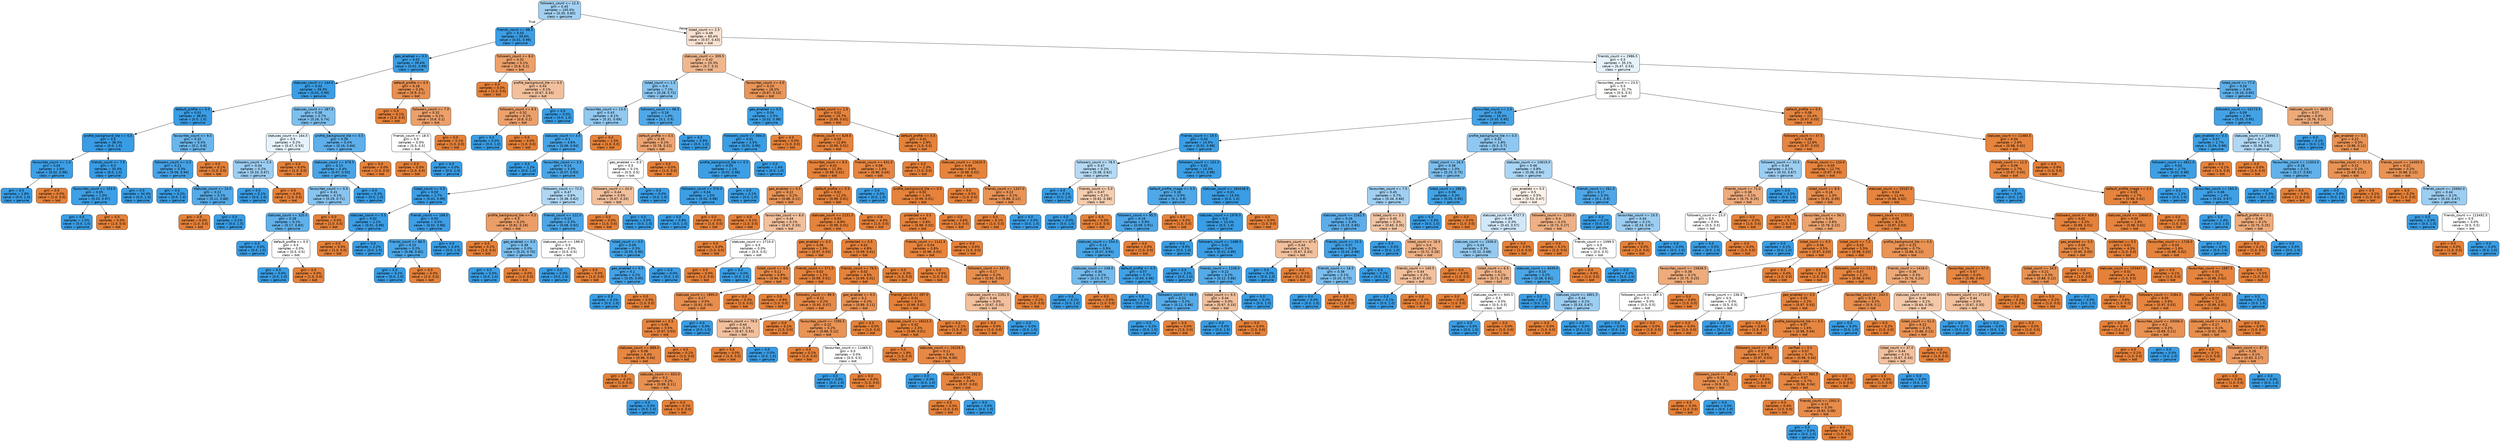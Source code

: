 digraph Tree {
node [shape=box, style="filled, rounded", color="black", fontname=helvetica] ;
edge [fontname=helvetica] ;
0 [label="followers_count <= 12.5\ngini = 0.45\nsamples = 100.0%\nvalue = [0.35, 0.65]\nclass = genuine", fillcolor="#a2d1f3"] ;
1 [label="friends_count <= 88.5\ngini = 0.03\nsamples = 39.6%\nvalue = [0.01, 0.99]\nclass = genuine", fillcolor="#3c9ee5"] ;
0 -> 1 [labeldistance=2.5, labelangle=45, headlabel="True"] ;
2 [label="geo_enabled <= 0.5\ngini = 0.02\nsamples = 39.4%\nvalue = [0.01, 0.99]\nclass = genuine", fillcolor="#3b9ee5"] ;
1 -> 2 ;
3 [label="statuses_count <= 144.0\ngini = 0.02\nsamples = 39.3%\nvalue = [0.01, 0.99]\nclass = genuine", fillcolor="#3b9ee5"] ;
2 -> 3 ;
4 [label="default_profile <= 0.5\ngini = 0.01\nsamples = 38.6%\nvalue = [0.0, 1.0]\nclass = genuine", fillcolor="#3a9de5"] ;
3 -> 4 ;
5 [label="profile_background_tile <= 0.5\ngini = 0.0\nsamples = 38.3%\nvalue = [0.0, 1.0]\nclass = genuine", fillcolor="#399de5"] ;
4 -> 5 ;
6 [label="favourites_count <= 1.0\ngini = 0.04\nsamples = 2.8%\nvalue = [0.02, 0.98]\nclass = genuine", fillcolor="#3d9fe6"] ;
5 -> 6 ;
7 [label="gini = 0.0\nsamples = 2.8%\nvalue = [0.0, 1.0]\nclass = genuine", fillcolor="#399de5"] ;
6 -> 7 ;
8 [label="gini = 0.0\nsamples = 0.0%\nvalue = [1.0, 0.0]\nclass = bot", fillcolor="#e58139"] ;
6 -> 8 ;
9 [label="friends_count <= 7.5\ngini = 0.0\nsamples = 35.4%\nvalue = [0.0, 1.0]\nclass = genuine", fillcolor="#399de5"] ;
5 -> 9 ;
10 [label="favourites_count <= 103.0\ngini = 0.05\nsamples = 1.0%\nvalue = [0.03, 0.97]\nclass = genuine", fillcolor="#3ea0e6"] ;
9 -> 10 ;
11 [label="gini = 0.0\nsamples = 1.0%\nvalue = [0.0, 1.0]\nclass = genuine", fillcolor="#399de5"] ;
10 -> 11 ;
12 [label="gini = 0.0\nsamples = 0.0%\nvalue = [1.0, 0.0]\nclass = bot", fillcolor="#e58139"] ;
10 -> 12 ;
13 [label="gini = 0.0\nsamples = 34.4%\nvalue = [0.0, 1.0]\nclass = genuine", fillcolor="#399de5"] ;
9 -> 13 ;
14 [label="favourites_count <= 9.5\ngini = 0.32\nsamples = 0.4%\nvalue = [0.2, 0.8]\nclass = genuine", fillcolor="#6ab6ec"] ;
4 -> 14 ;
15 [label="followers_count <= 0.5\ngini = 0.11\nsamples = 0.3%\nvalue = [0.06, 0.94]\nclass = genuine", fillcolor="#45a3e7"] ;
14 -> 15 ;
16 [label="gini = 0.0\nsamples = 0.2%\nvalue = [0.0, 1.0]\nclass = genuine", fillcolor="#399de5"] ;
15 -> 16 ;
17 [label="statuses_count <= 24.0\ngini = 0.22\nsamples = 0.1%\nvalue = [0.12, 0.88]\nclass = genuine", fillcolor="#55abe9"] ;
15 -> 17 ;
18 [label="gini = 0.0\nsamples = 0.0%\nvalue = [1.0, 0.0]\nclass = bot", fillcolor="#e58139"] ;
17 -> 18 ;
19 [label="gini = 0.0\nsamples = 0.1%\nvalue = [0.0, 1.0]\nclass = genuine", fillcolor="#399de5"] ;
17 -> 19 ;
20 [label="gini = 0.0\nsamples = 0.1%\nvalue = [1.0, 0.0]\nclass = bot", fillcolor="#e58139"] ;
14 -> 20 ;
21 [label="statuses_count <= 187.5\ngini = 0.38\nsamples = 0.7%\nvalue = [0.26, 0.74]\nclass = genuine", fillcolor="#7dbfee"] ;
3 -> 21 ;
22 [label="statuses_count <= 164.5\ngini = 0.5\nsamples = 0.2%\nvalue = [0.47, 0.53]\nclass = genuine", fillcolor="#e6f3fc"] ;
21 -> 22 ;
23 [label="followers_count <= 2.0\ngini = 0.44\nsamples = 0.2%\nvalue = [0.33, 0.67]\nclass = genuine", fillcolor="#9ccef2"] ;
22 -> 23 ;
24 [label="gini = 0.0\nsamples = 0.1%\nvalue = [0.0, 1.0]\nclass = genuine", fillcolor="#399de5"] ;
23 -> 24 ;
25 [label="gini = 0.0\nsamples = 0.0%\nvalue = [1.0, 0.0]\nclass = bot", fillcolor="#e58139"] ;
23 -> 25 ;
26 [label="gini = 0.0\nsamples = 0.0%\nvalue = [1.0, 0.0]\nclass = bot", fillcolor="#e58139"] ;
22 -> 26 ;
27 [label="profile_background_tile <= 0.5\ngini = 0.26\nsamples = 0.4%\nvalue = [0.16, 0.84]\nclass = genuine", fillcolor="#5eafea"] ;
21 -> 27 ;
28 [label="statuses_count <= 678.5\ngini = 0.13\nsamples = 0.4%\nvalue = [0.07, 0.93]\nclass = genuine", fillcolor="#48a4e7"] ;
27 -> 28 ;
29 [label="favourites_count <= 0.5\ngini = 0.41\nsamples = 0.1%\nvalue = [0.29, 0.71]\nclass = genuine", fillcolor="#88c4ef"] ;
28 -> 29 ;
30 [label="statuses_count <= 320.0\ngini = 0.28\nsamples = 0.1%\nvalue = [0.17, 0.83]\nclass = genuine", fillcolor="#61b1ea"] ;
29 -> 30 ;
31 [label="gini = 0.0\nsamples = 0.0%\nvalue = [0.0, 1.0]\nclass = genuine", fillcolor="#399de5"] ;
30 -> 31 ;
32 [label="default_profile <= 0.5\ngini = 0.5\nsamples = 0.0%\nvalue = [0.5, 0.5]\nclass = bot", fillcolor="#ffffff"] ;
30 -> 32 ;
33 [label="gini = 0.0\nsamples = 0.0%\nvalue = [0.0, 1.0]\nclass = genuine", fillcolor="#399de5"] ;
32 -> 33 ;
34 [label="gini = 0.0\nsamples = 0.0%\nvalue = [1.0, 0.0]\nclass = bot", fillcolor="#e58139"] ;
32 -> 34 ;
35 [label="gini = 0.0\nsamples = 0.0%\nvalue = [1.0, 0.0]\nclass = bot", fillcolor="#e58139"] ;
29 -> 35 ;
36 [label="gini = 0.0\nsamples = 0.3%\nvalue = [0.0, 1.0]\nclass = genuine", fillcolor="#399de5"] ;
28 -> 36 ;
37 [label="gini = 0.0\nsamples = 0.0%\nvalue = [1.0, 0.0]\nclass = bot", fillcolor="#e58139"] ;
27 -> 37 ;
38 [label="default_profile <= 0.5\ngini = 0.18\nsamples = 0.2%\nvalue = [0.9, 0.1]\nclass = bot", fillcolor="#e88f4f"] ;
2 -> 38 ;
39 [label="gini = 0.0\nsamples = 0.1%\nvalue = [1.0, 0.0]\nclass = bot", fillcolor="#e58139"] ;
38 -> 39 ;
40 [label="followers_count <= 7.0\ngini = 0.32\nsamples = 0.1%\nvalue = [0.8, 0.2]\nclass = bot", fillcolor="#eca06a"] ;
38 -> 40 ;
41 [label="friends_count <= 18.5\ngini = 0.5\nsamples = 0.0%\nvalue = [0.5, 0.5]\nclass = bot", fillcolor="#ffffff"] ;
40 -> 41 ;
42 [label="gini = 0.0\nsamples = 0.0%\nvalue = [1.0, 0.0]\nclass = bot", fillcolor="#e58139"] ;
41 -> 42 ;
43 [label="gini = 0.0\nsamples = 0.0%\nvalue = [0.0, 1.0]\nclass = genuine", fillcolor="#399de5"] ;
41 -> 43 ;
44 [label="gini = 0.0\nsamples = 0.1%\nvalue = [1.0, 0.0]\nclass = bot", fillcolor="#e58139"] ;
40 -> 44 ;
45 [label="followers_count <= 8.0\ngini = 0.32\nsamples = 0.1%\nvalue = [0.8, 0.2]\nclass = bot", fillcolor="#eca06a"] ;
1 -> 45 ;
46 [label="gini = 0.0\nsamples = 0.0%\nvalue = [1.0, 0.0]\nclass = bot", fillcolor="#e58139"] ;
45 -> 46 ;
47 [label="profile_background_tile <= 0.5\ngini = 0.44\nsamples = 0.1%\nvalue = [0.67, 0.33]\nclass = bot", fillcolor="#f2c09c"] ;
45 -> 47 ;
48 [label="followers_count <= 9.5\ngini = 0.32\nsamples = 0.1%\nvalue = [0.8, 0.2]\nclass = bot", fillcolor="#eca06a"] ;
47 -> 48 ;
49 [label="gini = 0.0\nsamples = 0.0%\nvalue = [0.0, 1.0]\nclass = genuine", fillcolor="#399de5"] ;
48 -> 49 ;
50 [label="gini = 0.0\nsamples = 0.0%\nvalue = [1.0, 0.0]\nclass = bot", fillcolor="#e58139"] ;
48 -> 50 ;
51 [label="gini = 0.0\nsamples = 0.0%\nvalue = [0.0, 1.0]\nclass = genuine", fillcolor="#399de5"] ;
47 -> 51 ;
52 [label="listed_count <= 2.5\ngini = 0.49\nsamples = 60.4%\nvalue = [0.57, 0.43]\nclass = bot", fillcolor="#f9e1d0"] ;
0 -> 52 [labeldistance=2.5, labelangle=-45, headlabel="False"] ;
53 [label="statuses_count <= 309.5\ngini = 0.42\nsamples = 25.3%\nvalue = [0.7, 0.3]\nclass = bot", fillcolor="#f0b78e"] ;
52 -> 53 ;
54 [label="listed_count <= 1.5\ngini = 0.4\nsamples = 7.1%\nvalue = [0.28, 0.72]\nclass = genuine", fillcolor="#86c3ef"] ;
53 -> 54 ;
55 [label="favourites_count <= 13.0\ngini = 0.43\nsamples = 6.1%\nvalue = [0.31, 0.69]\nclass = genuine", fillcolor="#92c9f1"] ;
54 -> 55 ;
56 [label="statuses_count <= 4.5\ngini = 0.1\nsamples = 4.6%\nvalue = [0.06, 0.94]\nclass = genuine", fillcolor="#45a3e7"] ;
55 -> 56 ;
57 [label="gini = 0.0\nsamples = 1.2%\nvalue = [0.0, 1.0]\nclass = genuine", fillcolor="#399de5"] ;
56 -> 57 ;
58 [label="favourites_count <= 0.5\ngini = 0.14\nsamples = 3.3%\nvalue = [0.07, 0.93]\nclass = genuine", fillcolor="#49a5e7"] ;
56 -> 58 ;
59 [label="listed_count <= 0.5\ngini = 0.03\nsamples = 2.7%\nvalue = [0.01, 0.99]\nclass = genuine", fillcolor="#3c9ee5"] ;
58 -> 59 ;
60 [label="statuses_count <= 5.5\ngini = 0.02\nsamples = 2.2%\nvalue = [0.01, 0.99]\nclass = genuine", fillcolor="#3c9ee5"] ;
59 -> 60 ;
61 [label="gini = 0.0\nsamples = 0.0%\nvalue = [1.0, 0.0]\nclass = bot", fillcolor="#e58139"] ;
60 -> 61 ;
62 [label="gini = 0.0\nsamples = 2.2%\nvalue = [0.0, 1.0]\nclass = genuine", fillcolor="#399de5"] ;
60 -> 62 ;
63 [label="friends_count <= 168.0\ngini = 0.05\nsamples = 0.5%\nvalue = [0.02, 0.98]\nclass = genuine", fillcolor="#3e9fe6"] ;
59 -> 63 ;
64 [label="friends_count <= 88.5\ngini = 0.15\nsamples = 0.2%\nvalue = [0.08, 0.92]\nclass = genuine", fillcolor="#4ba6e7"] ;
63 -> 64 ;
65 [label="gini = 0.0\nsamples = 0.2%\nvalue = [0.0, 1.0]\nclass = genuine", fillcolor="#399de5"] ;
64 -> 65 ;
66 [label="gini = 0.0\nsamples = 0.0%\nvalue = [1.0, 0.0]\nclass = bot", fillcolor="#e58139"] ;
64 -> 66 ;
67 [label="gini = 0.0\nsamples = 0.4%\nvalue = [0.0, 1.0]\nclass = genuine", fillcolor="#399de5"] ;
63 -> 67 ;
68 [label="followers_count <= 72.0\ngini = 0.47\nsamples = 0.6%\nvalue = [0.38, 0.62]\nclass = genuine", fillcolor="#b0d8f5"] ;
58 -> 68 ;
69 [label="profile_background_tile <= 0.5\ngini = 0.3\nsamples = 0.2%\nvalue = [0.81, 0.19]\nclass = bot", fillcolor="#eb9e67"] ;
68 -> 69 ;
70 [label="gini = 0.0\nsamples = 0.2%\nvalue = [1.0, 0.0]\nclass = bot", fillcolor="#e58139"] ;
69 -> 70 ;
71 [label="geo_enabled <= 0.5\ngini = 0.38\nsamples = 0.0%\nvalue = [0.25, 0.75]\nclass = genuine", fillcolor="#7bbeee"] ;
69 -> 71 ;
72 [label="gini = 0.0\nsamples = 0.0%\nvalue = [0.0, 1.0]\nclass = genuine", fillcolor="#399de5"] ;
71 -> 72 ;
73 [label="gini = 0.0\nsamples = 0.0%\nvalue = [1.0, 0.0]\nclass = bot", fillcolor="#e58139"] ;
71 -> 73 ;
74 [label="friends_count <= 122.0\ngini = 0.15\nsamples = 0.3%\nvalue = [0.08, 0.92]\nclass = genuine", fillcolor="#4ba6e7"] ;
68 -> 74 ;
75 [label="statuses_count <= 199.0\ngini = 0.5\nsamples = 0.0%\nvalue = [0.5, 0.5]\nclass = bot", fillcolor="#ffffff"] ;
74 -> 75 ;
76 [label="gini = 0.0\nsamples = 0.0%\nvalue = [0.0, 1.0]\nclass = genuine", fillcolor="#399de5"] ;
75 -> 76 ;
77 [label="gini = 0.0\nsamples = 0.0%\nvalue = [1.0, 0.0]\nclass = bot", fillcolor="#e58139"] ;
75 -> 77 ;
78 [label="listed_count <= 0.5\ngini = 0.09\nsamples = 0.3%\nvalue = [0.05, 0.95]\nclass = genuine", fillcolor="#42a2e6"] ;
74 -> 78 ;
79 [label="geo_enabled <= 0.5\ngini = 0.1\nsamples = 0.2%\nvalue = [0.05, 0.95]\nclass = genuine", fillcolor="#44a2e6"] ;
78 -> 79 ;
80 [label="gini = 0.0\nsamples = 0.2%\nvalue = [0.0, 1.0]\nclass = genuine", fillcolor="#399de5"] ;
79 -> 80 ;
81 [label="gini = 0.0\nsamples = 0.0%\nvalue = [1.0, 0.0]\nclass = bot", fillcolor="#e58139"] ;
79 -> 81 ;
82 [label="gini = 0.0\nsamples = 0.0%\nvalue = [0.0, 1.0]\nclass = genuine", fillcolor="#399de5"] ;
78 -> 82 ;
83 [label="gini = 0.0\nsamples = 1.5%\nvalue = [1.0, 0.0]\nclass = bot", fillcolor="#e58139"] ;
55 -> 83 ;
84 [label="followers_count <= 96.5\ngini = 0.18\nsamples = 1.0%\nvalue = [0.1, 0.9]\nclass = genuine", fillcolor="#4fa8e8"] ;
54 -> 84 ;
85 [label="default_profile <= 0.5\ngini = 0.35\nsamples = 0.1%\nvalue = [0.78, 0.22]\nclass = bot", fillcolor="#eca572"] ;
84 -> 85 ;
86 [label="geo_enabled <= 0.5\ngini = 0.5\nsamples = 0.1%\nvalue = [0.5, 0.5]\nclass = bot", fillcolor="#ffffff"] ;
85 -> 86 ;
87 [label="followers_count <= 43.0\ngini = 0.44\nsamples = 0.0%\nvalue = [0.67, 0.33]\nclass = bot", fillcolor="#f2c09c"] ;
86 -> 87 ;
88 [label="gini = 0.0\nsamples = 0.0%\nvalue = [1.0, 0.0]\nclass = bot", fillcolor="#e58139"] ;
87 -> 88 ;
89 [label="gini = 0.0\nsamples = 0.0%\nvalue = [0.0, 1.0]\nclass = genuine", fillcolor="#399de5"] ;
87 -> 89 ;
90 [label="gini = 0.0\nsamples = 0.0%\nvalue = [0.0, 1.0]\nclass = genuine", fillcolor="#399de5"] ;
86 -> 90 ;
91 [label="gini = 0.0\nsamples = 0.0%\nvalue = [1.0, 0.0]\nclass = bot", fillcolor="#e58139"] ;
85 -> 91 ;
92 [label="gini = 0.0\nsamples = 0.9%\nvalue = [0.0, 1.0]\nclass = genuine", fillcolor="#399de5"] ;
84 -> 92 ;
93 [label="favourites_count <= 4.0\ngini = 0.23\nsamples = 18.2%\nvalue = [0.87, 0.13]\nclass = bot", fillcolor="#e99558"] ;
53 -> 93 ;
94 [label="geo_enabled <= 0.5\ngini = 0.04\nsamples = 2.5%\nvalue = [0.02, 0.98]\nclass = genuine", fillcolor="#3d9fe5"] ;
93 -> 94 ;
95 [label="followers_count <= 594.0\ngini = 0.01\nsamples = 2.5%\nvalue = [0.01, 0.99]\nclass = genuine", fillcolor="#3a9ee5"] ;
94 -> 95 ;
96 [label="profile_background_tile <= 0.5\ngini = 0.03\nsamples = 1.1%\nvalue = [0.02, 0.98]\nclass = genuine", fillcolor="#3c9fe5"] ;
95 -> 96 ;
97 [label="followers_count <= 576.0\ngini = 0.04\nsamples = 1.0%\nvalue = [0.02, 0.98]\nclass = genuine", fillcolor="#3d9fe5"] ;
96 -> 97 ;
98 [label="gini = 0.0\nsamples = 0.9%\nvalue = [0.0, 1.0]\nclass = genuine", fillcolor="#399de5"] ;
97 -> 98 ;
99 [label="gini = 0.0\nsamples = 0.0%\nvalue = [1.0, 0.0]\nclass = bot", fillcolor="#e58139"] ;
97 -> 99 ;
100 [label="gini = 0.0\nsamples = 0.1%\nvalue = [0.0, 1.0]\nclass = genuine", fillcolor="#399de5"] ;
96 -> 100 ;
101 [label="gini = 0.0\nsamples = 1.4%\nvalue = [0.0, 1.0]\nclass = genuine", fillcolor="#399de5"] ;
95 -> 101 ;
102 [label="gini = 0.0\nsamples = 0.0%\nvalue = [1.0, 0.0]\nclass = bot", fillcolor="#e58139"] ;
94 -> 102 ;
103 [label="listed_count <= 1.5\ngini = 0.02\nsamples = 15.7%\nvalue = [0.99, 0.01]\nclass = bot", fillcolor="#e5823b"] ;
93 -> 103 ;
104 [label="friends_count <= 629.0\ngini = 0.03\nsamples = 12.8%\nvalue = [0.99, 0.01]\nclass = bot", fillcolor="#e5833c"] ;
103 -> 104 ;
105 [label="favourites_count <= 9.5\ngini = 0.02\nsamples = 11.3%\nvalue = [0.99, 0.01]\nclass = bot", fillcolor="#e5823b"] ;
104 -> 105 ;
106 [label="geo_enabled <= 0.5\ngini = 0.22\nsamples = 0.2%\nvalue = [0.88, 0.12]\nclass = bot", fillcolor="#e99355"] ;
105 -> 106 ;
107 [label="gini = 0.0\nsamples = 0.1%\nvalue = [1.0, 0.0]\nclass = bot", fillcolor="#e58139"] ;
106 -> 107 ;
108 [label="favourites_count <= 8.0\ngini = 0.44\nsamples = 0.1%\nvalue = [0.67, 0.33]\nclass = bot", fillcolor="#f2c09c"] ;
106 -> 108 ;
109 [label="gini = 0.0\nsamples = 0.0%\nvalue = [1.0, 0.0]\nclass = bot", fillcolor="#e58139"] ;
108 -> 109 ;
110 [label="statuses_count <= 2710.0\ngini = 0.5\nsamples = 0.0%\nvalue = [0.5, 0.5]\nclass = bot", fillcolor="#ffffff"] ;
108 -> 110 ;
111 [label="gini = 0.0\nsamples = 0.0%\nvalue = [1.0, 0.0]\nclass = bot", fillcolor="#e58139"] ;
110 -> 111 ;
112 [label="gini = 0.0\nsamples = 0.0%\nvalue = [0.0, 1.0]\nclass = genuine", fillcolor="#399de5"] ;
110 -> 112 ;
113 [label="default_profile <= 0.5\ngini = 0.02\nsamples = 11.2%\nvalue = [0.99, 0.01]\nclass = bot", fillcolor="#e5823b"] ;
105 -> 113 ;
114 [label="statuses_count <= 2151.0\ngini = 0.03\nsamples = 6.8%\nvalue = [0.99, 0.01]\nclass = bot", fillcolor="#e5833c"] ;
113 -> 114 ;
115 [label="geo_enabled <= 0.5\ngini = 0.06\nsamples = 1.9%\nvalue = [0.97, 0.03]\nclass = bot", fillcolor="#e6853f"] ;
114 -> 115 ;
116 [label="listed_count <= 0.5\ngini = 0.11\nsamples = 0.8%\nvalue = [0.94, 0.06]\nclass = bot", fillcolor="#e78945"] ;
115 -> 116 ;
117 [label="statuses_count <= 1895.0\ngini = 0.17\nsamples = 0.5%\nvalue = [0.91, 0.09]\nclass = bot", fillcolor="#e88e4d"] ;
116 -> 117 ;
118 [label="protected <= 0.5\ngini = 0.06\nsamples = 0.5%\nvalue = [0.97, 0.03]\nclass = bot", fillcolor="#e68540"] ;
117 -> 118 ;
119 [label="statuses_count <= 889.0\ngini = 0.08\nsamples = 0.4%\nvalue = [0.96, 0.04]\nclass = bot", fillcolor="#e68742"] ;
118 -> 119 ;
120 [label="gini = 0.0\nsamples = 0.2%\nvalue = [1.0, 0.0]\nclass = bot", fillcolor="#e58139"] ;
119 -> 120 ;
121 [label="statuses_count <= 933.0\ngini = 0.2\nsamples = 0.2%\nvalue = [0.89, 0.11]\nclass = bot", fillcolor="#e89152"] ;
119 -> 121 ;
122 [label="gini = 0.0\nsamples = 0.0%\nvalue = [0.0, 1.0]\nclass = genuine", fillcolor="#399de5"] ;
121 -> 122 ;
123 [label="gini = 0.0\nsamples = 0.2%\nvalue = [1.0, 0.0]\nclass = bot", fillcolor="#e58139"] ;
121 -> 123 ;
124 [label="gini = 0.0\nsamples = 0.1%\nvalue = [1.0, 0.0]\nclass = bot", fillcolor="#e58139"] ;
118 -> 124 ;
125 [label="gini = 0.0\nsamples = 0.0%\nvalue = [0.0, 1.0]\nclass = genuine", fillcolor="#399de5"] ;
117 -> 125 ;
126 [label="gini = 0.0\nsamples = 0.3%\nvalue = [1.0, 0.0]\nclass = bot", fillcolor="#e58139"] ;
116 -> 126 ;
127 [label="friends_count <= 371.0\ngini = 0.02\nsamples = 1.1%\nvalue = [0.99, 0.01]\nclass = bot", fillcolor="#e5823b"] ;
115 -> 127 ;
128 [label="gini = 0.0\nsamples = 0.9%\nvalue = [1.0, 0.0]\nclass = bot", fillcolor="#e58139"] ;
127 -> 128 ;
129 [label="followers_count <= 89.5\ngini = 0.12\nsamples = 0.2%\nvalue = [0.93, 0.07]\nclass = bot", fillcolor="#e78a47"] ;
127 -> 129 ;
130 [label="followers_count <= 79.5\ngini = 0.44\nsamples = 0.1%\nvalue = [0.67, 0.33]\nclass = bot", fillcolor="#f2c09c"] ;
129 -> 130 ;
131 [label="gini = 0.0\nsamples = 0.0%\nvalue = [1.0, 0.0]\nclass = bot", fillcolor="#e58139"] ;
130 -> 131 ;
132 [label="gini = 0.0\nsamples = 0.0%\nvalue = [0.0, 1.0]\nclass = genuine", fillcolor="#399de5"] ;
130 -> 132 ;
133 [label="gini = 0.0\nsamples = 0.1%\nvalue = [1.0, 0.0]\nclass = bot", fillcolor="#e58139"] ;
129 -> 133 ;
134 [label="protected <= 0.5\ngini = 0.02\nsamples = 4.8%\nvalue = [0.99, 0.01]\nclass = bot", fillcolor="#e5823b"] ;
114 -> 134 ;
135 [label="friends_count <= 76.5\ngini = 0.02\nsamples = 4.5%\nvalue = [0.99, 0.01]\nclass = bot", fillcolor="#e5823b"] ;
134 -> 135 ;
136 [label="geo_enabled <= 0.5\ngini = 0.2\nsamples = 0.2%\nvalue = [0.89, 0.11]\nclass = bot", fillcolor="#e89152"] ;
135 -> 136 ;
137 [label="favourites_count <= 7295.5\ngini = 0.22\nsamples = 0.2%\nvalue = [0.88, 0.12]\nclass = bot", fillcolor="#e99355"] ;
136 -> 137 ;
138 [label="gini = 0.0\nsamples = 0.1%\nvalue = [1.0, 0.0]\nclass = bot", fillcolor="#e58139"] ;
137 -> 138 ;
139 [label="favourites_count <= 11465.5\ngini = 0.5\nsamples = 0.0%\nvalue = [0.5, 0.5]\nclass = bot", fillcolor="#ffffff"] ;
137 -> 139 ;
140 [label="gini = 0.0\nsamples = 0.0%\nvalue = [0.0, 1.0]\nclass = genuine", fillcolor="#399de5"] ;
139 -> 140 ;
141 [label="gini = 0.0\nsamples = 0.0%\nvalue = [1.0, 0.0]\nclass = bot", fillcolor="#e58139"] ;
139 -> 141 ;
142 [label="gini = 0.0\nsamples = 0.0%\nvalue = [1.0, 0.0]\nclass = bot", fillcolor="#e58139"] ;
136 -> 142 ;
143 [label="friends_count <= 297.0\ngini = 0.01\nsamples = 4.3%\nvalue = [0.99, 0.01]\nclass = bot", fillcolor="#e5823a"] ;
135 -> 143 ;
144 [label="statuses_count <= 16015.5\ngini = 0.02\nsamples = 2.3%\nvalue = [0.99, 0.01]\nclass = bot", fillcolor="#e5833b"] ;
143 -> 144 ;
145 [label="gini = 0.0\nsamples = 1.9%\nvalue = [1.0, 0.0]\nclass = bot", fillcolor="#e58139"] ;
144 -> 145 ;
146 [label="statuses_count <= 16226.5\ngini = 0.11\nsamples = 0.4%\nvalue = [0.94, 0.06]\nclass = bot", fillcolor="#e78946"] ;
144 -> 146 ;
147 [label="gini = 0.0\nsamples = 0.0%\nvalue = [0.0, 1.0]\nclass = genuine", fillcolor="#399de5"] ;
146 -> 147 ;
148 [label="friends_count <= 292.0\ngini = 0.06\nsamples = 0.4%\nvalue = [0.97, 0.03]\nclass = bot", fillcolor="#e6853f"] ;
146 -> 148 ;
149 [label="gini = 0.0\nsamples = 0.3%\nvalue = [1.0, 0.0]\nclass = bot", fillcolor="#e58139"] ;
148 -> 149 ;
150 [label="gini = 0.0\nsamples = 0.0%\nvalue = [0.0, 1.0]\nclass = genuine", fillcolor="#399de5"] ;
148 -> 150 ;
151 [label="gini = 0.0\nsamples = 2.1%\nvalue = [1.0, 0.0]\nclass = bot", fillcolor="#e58139"] ;
143 -> 151 ;
152 [label="gini = 0.0\nsamples = 0.3%\nvalue = [1.0, 0.0]\nclass = bot", fillcolor="#e58139"] ;
134 -> 152 ;
153 [label="gini = 0.0\nsamples = 4.4%\nvalue = [1.0, 0.0]\nclass = bot", fillcolor="#e58139"] ;
113 -> 153 ;
154 [label="friends_count <= 631.0\ngini = 0.08\nsamples = 1.4%\nvalue = [0.96, 0.04]\nclass = bot", fillcolor="#e68642"] ;
104 -> 154 ;
155 [label="gini = 0.0\nsamples = 0.0%\nvalue = [0.0, 1.0]\nclass = genuine", fillcolor="#399de5"] ;
154 -> 155 ;
156 [label="profile_background_tile <= 0.5\ngini = 0.02\nsamples = 1.4%\nvalue = [0.99, 0.01]\nclass = bot", fillcolor="#e5823b"] ;
154 -> 156 ;
157 [label="protected <= 0.5\ngini = 0.04\nsamples = 0.8%\nvalue = [0.98, 0.02]\nclass = bot", fillcolor="#e6833d"] ;
156 -> 157 ;
158 [label="friends_count <= 1141.5\ngini = 0.04\nsamples = 0.8%\nvalue = [0.98, 0.02]\nclass = bot", fillcolor="#e6843d"] ;
157 -> 158 ;
159 [label="gini = 0.0\nsamples = 0.6%\nvalue = [1.0, 0.0]\nclass = bot", fillcolor="#e58139"] ;
158 -> 159 ;
160 [label="followers_count <= 337.0\ngini = 0.17\nsamples = 0.2%\nvalue = [0.91, 0.09]\nclass = bot", fillcolor="#e88e4d"] ;
158 -> 160 ;
161 [label="statuses_count <= 2352.5\ngini = 0.44\nsamples = 0.0%\nvalue = [0.67, 0.33]\nclass = bot", fillcolor="#f2c09c"] ;
160 -> 161 ;
162 [label="gini = 0.0\nsamples = 0.0%\nvalue = [1.0, 0.0]\nclass = bot", fillcolor="#e58139"] ;
161 -> 162 ;
163 [label="gini = 0.0\nsamples = 0.0%\nvalue = [0.0, 1.0]\nclass = genuine", fillcolor="#399de5"] ;
161 -> 163 ;
164 [label="gini = 0.0\nsamples = 0.2%\nvalue = [1.0, 0.0]\nclass = bot", fillcolor="#e58139"] ;
160 -> 164 ;
165 [label="gini = 0.0\nsamples = 0.0%\nvalue = [1.0, 0.0]\nclass = bot", fillcolor="#e58139"] ;
157 -> 165 ;
166 [label="gini = 0.0\nsamples = 0.6%\nvalue = [1.0, 0.0]\nclass = bot", fillcolor="#e58139"] ;
156 -> 166 ;
167 [label="default_profile <= 0.5\ngini = 0.01\nsamples = 2.9%\nvalue = [1.0, 0.0]\nclass = bot", fillcolor="#e5823a"] ;
103 -> 167 ;
168 [label="gini = 0.0\nsamples = 2.3%\nvalue = [1.0, 0.0]\nclass = bot", fillcolor="#e58139"] ;
167 -> 168 ;
169 [label="statuses_count <= 12620.5\ngini = 0.04\nsamples = 0.6%\nvalue = [0.98, 0.02]\nclass = bot", fillcolor="#e6843d"] ;
167 -> 169 ;
170 [label="gini = 0.0\nsamples = 0.5%\nvalue = [1.0, 0.0]\nclass = bot", fillcolor="#e58139"] ;
169 -> 170 ;
171 [label="friends_count <= 1337.0\ngini = 0.22\nsamples = 0.1%\nvalue = [0.88, 0.12]\nclass = bot", fillcolor="#e99355"] ;
169 -> 171 ;
172 [label="gini = 0.0\nsamples = 0.1%\nvalue = [1.0, 0.0]\nclass = bot", fillcolor="#e58139"] ;
171 -> 172 ;
173 [label="gini = 0.0\nsamples = 0.0%\nvalue = [0.0, 1.0]\nclass = genuine", fillcolor="#399de5"] ;
171 -> 173 ;
174 [label="friends_count <= 2986.5\ngini = 0.5\nsamples = 35.1%\nvalue = [0.47, 0.53]\nclass = genuine", fillcolor="#e6f3fc"] ;
52 -> 174 ;
175 [label="favourites_count <= 23.5\ngini = 0.5\nsamples = 31.7%\nvalue = [0.5, 0.5]\nclass = bot", fillcolor="#fffffe"] ;
174 -> 175 ;
176 [label="favourites_count <= 2.5\ngini = 0.09\nsamples = 16.3%\nvalue = [0.05, 0.95]\nclass = genuine", fillcolor="#43a2e6"] ;
175 -> 176 ;
177 [label="friends_count <= 19.5\ngini = 0.03\nsamples = 14.5%\nvalue = [0.02, 0.98]\nclass = genuine", fillcolor="#3c9fe5"] ;
176 -> 177 ;
178 [label="followers_count <= 78.5\ngini = 0.47\nsamples = 0.2%\nvalue = [0.38, 0.62]\nclass = genuine", fillcolor="#b5daf5"] ;
177 -> 178 ;
179 [label="gini = 0.0\nsamples = 0.1%\nvalue = [0.0, 1.0]\nclass = genuine", fillcolor="#399de5"] ;
178 -> 179 ;
180 [label="friends_count <= 5.0\ngini = 0.47\nsamples = 0.1%\nvalue = [0.62, 0.38]\nclass = bot", fillcolor="#f5cdb0"] ;
178 -> 180 ;
181 [label="gini = 0.0\nsamples = 0.0%\nvalue = [0.0, 1.0]\nclass = genuine", fillcolor="#399de5"] ;
180 -> 181 ;
182 [label="gini = 0.0\nsamples = 0.0%\nvalue = [1.0, 0.0]\nclass = bot", fillcolor="#e58139"] ;
180 -> 182 ;
183 [label="followers_count <= 101.5\ngini = 0.02\nsamples = 14.3%\nvalue = [0.01, 0.99]\nclass = genuine", fillcolor="#3b9ee5"] ;
177 -> 183 ;
184 [label="default_profile_image <= 0.5\ngini = 0.18\nsamples = 0.9%\nvalue = [0.1, 0.9]\nclass = genuine", fillcolor="#4fa8e8"] ;
183 -> 184 ;
185 [label="followers_count <= 95.5\ngini = 0.16\nsamples = 0.9%\nvalue = [0.09, 0.91]\nclass = genuine", fillcolor="#4ca6e7"] ;
184 -> 185 ;
186 [label="statuses_count <= 554.5\ngini = 0.13\nsamples = 0.9%\nvalue = [0.07, 0.93]\nclass = genuine", fillcolor="#48a5e7"] ;
185 -> 186 ;
187 [label="statuses_count <= 248.0\ngini = 0.36\nsamples = 0.1%\nvalue = [0.23, 0.77]\nclass = genuine", fillcolor="#74baed"] ;
186 -> 187 ;
188 [label="gini = 0.0\nsamples = 0.1%\nvalue = [0.0, 1.0]\nclass = genuine", fillcolor="#399de5"] ;
187 -> 188 ;
189 [label="gini = 0.0\nsamples = 0.0%\nvalue = [1.0, 0.0]\nclass = bot", fillcolor="#e58139"] ;
187 -> 189 ;
190 [label="default_profile <= 0.5\ngini = 0.07\nsamples = 0.7%\nvalue = [0.04, 0.96]\nclass = genuine", fillcolor="#40a1e6"] ;
186 -> 190 ;
191 [label="gini = 0.0\nsamples = 0.5%\nvalue = [0.0, 1.0]\nclass = genuine", fillcolor="#399de5"] ;
190 -> 191 ;
192 [label="followers_count <= 68.5\ngini = 0.22\nsamples = 0.2%\nvalue = [0.12, 0.88]\nclass = genuine", fillcolor="#55abe9"] ;
190 -> 192 ;
193 [label="gini = 0.0\nsamples = 0.2%\nvalue = [0.0, 1.0]\nclass = genuine", fillcolor="#399de5"] ;
192 -> 193 ;
194 [label="gini = 0.0\nsamples = 0.0%\nvalue = [1.0, 0.0]\nclass = bot", fillcolor="#e58139"] ;
192 -> 194 ;
195 [label="gini = 0.0\nsamples = 0.0%\nvalue = [1.0, 0.0]\nclass = bot", fillcolor="#e58139"] ;
185 -> 195 ;
196 [label="gini = 0.0\nsamples = 0.0%\nvalue = [1.0, 0.0]\nclass = bot", fillcolor="#e58139"] ;
184 -> 196 ;
197 [label="statuses_count <= 184248.5\ngini = 0.01\nsamples = 13.4%\nvalue = [0.0, 1.0]\nclass = genuine", fillcolor="#3a9de5"] ;
183 -> 197 ;
198 [label="statuses_count <= 1976.5\ngini = 0.0\nsamples = 13.4%\nvalue = [0.0, 1.0]\nclass = genuine", fillcolor="#399de5"] ;
197 -> 198 ;
199 [label="gini = 0.0\nsamples = 9.9%\nvalue = [0.0, 1.0]\nclass = genuine", fillcolor="#399de5"] ;
198 -> 199 ;
200 [label="followers_count <= 1488.0\ngini = 0.02\nsamples = 3.4%\nvalue = [0.01, 0.99]\nclass = genuine", fillcolor="#3b9ee5"] ;
198 -> 200 ;
201 [label="gini = 0.0\nsamples = 3.2%\nvalue = [0.0, 1.0]\nclass = genuine", fillcolor="#399de5"] ;
200 -> 201 ;
202 [label="friends_count <= 1108.0\ngini = 0.22\nsamples = 0.2%\nvalue = [0.12, 0.88]\nclass = genuine", fillcolor="#55abe9"] ;
200 -> 202 ;
203 [label="listed_count <= 9.5\ngini = 0.44\nsamples = 0.0%\nvalue = [0.67, 0.33]\nclass = bot", fillcolor="#f2c09c"] ;
202 -> 203 ;
204 [label="gini = 0.0\nsamples = 0.0%\nvalue = [0.0, 1.0]\nclass = genuine", fillcolor="#399de5"] ;
203 -> 204 ;
205 [label="gini = 0.0\nsamples = 0.0%\nvalue = [1.0, 0.0]\nclass = bot", fillcolor="#e58139"] ;
203 -> 205 ;
206 [label="gini = 0.0\nsamples = 0.2%\nvalue = [0.0, 1.0]\nclass = genuine", fillcolor="#399de5"] ;
202 -> 206 ;
207 [label="gini = 0.0\nsamples = 0.0%\nvalue = [1.0, 0.0]\nclass = bot", fillcolor="#e58139"] ;
197 -> 207 ;
208 [label="profile_background_tile <= 0.5\ngini = 0.42\nsamples = 1.8%\nvalue = [0.3, 0.7]\nclass = genuine", fillcolor="#8ec7f0"] ;
176 -> 208 ;
209 [label="listed_count <= 26.5\ngini = 0.38\nsamples = 1.0%\nvalue = [0.25, 0.75]\nclass = genuine", fillcolor="#7cbeee"] ;
208 -> 209 ;
210 [label="favourites_count <= 7.5\ngini = 0.45\nsamples = 0.7%\nvalue = [0.34, 0.66]\nclass = genuine", fillcolor="#9fcff2"] ;
209 -> 210 ;
211 [label="statuses_count <= 2262.5\ngini = 0.26\nsamples = 0.4%\nvalue = [0.15, 0.85]\nclass = genuine", fillcolor="#5caeea"] ;
210 -> 211 ;
212 [label="followers_count <= 47.0\ngini = 0.44\nsamples = 0.1%\nvalue = [0.67, 0.33]\nclass = bot", fillcolor="#f2c09c"] ;
211 -> 212 ;
213 [label="gini = 0.0\nsamples = 0.0%\nvalue = [0.0, 1.0]\nclass = genuine", fillcolor="#399de5"] ;
212 -> 213 ;
214 [label="gini = 0.0\nsamples = 0.1%\nvalue = [1.0, 0.0]\nclass = bot", fillcolor="#e58139"] ;
212 -> 214 ;
215 [label="friends_count <= 22.5\ngini = 0.07\nsamples = 0.3%\nvalue = [0.04, 0.96]\nclass = genuine", fillcolor="#41a1e6"] ;
211 -> 215 ;
216 [label="friends_count <= 18.5\ngini = 0.38\nsamples = 0.1%\nvalue = [0.25, 0.75]\nclass = genuine", fillcolor="#7bbeee"] ;
215 -> 216 ;
217 [label="gini = 0.0\nsamples = 0.0%\nvalue = [0.0, 1.0]\nclass = genuine", fillcolor="#399de5"] ;
216 -> 217 ;
218 [label="gini = 0.0\nsamples = 0.0%\nvalue = [1.0, 0.0]\nclass = bot", fillcolor="#e58139"] ;
216 -> 218 ;
219 [label="gini = 0.0\nsamples = 0.2%\nvalue = [0.0, 1.0]\nclass = genuine", fillcolor="#399de5"] ;
215 -> 219 ;
220 [label="listed_count <= 3.5\ngini = 0.45\nsamples = 0.3%\nvalue = [0.65, 0.35]\nclass = bot", fillcolor="#f3c5a4"] ;
210 -> 220 ;
221 [label="gini = 0.0\nsamples = 0.0%\nvalue = [0.0, 1.0]\nclass = genuine", fillcolor="#399de5"] ;
220 -> 221 ;
222 [label="listed_count <= 18.5\ngini = 0.4\nsamples = 0.2%\nvalue = [0.72, 0.28]\nclass = bot", fillcolor="#efb185"] ;
220 -> 222 ;
223 [label="friends_count <= 140.5\ngini = 0.44\nsamples = 0.2%\nvalue = [0.67, 0.33]\nclass = bot", fillcolor="#f2c09c"] ;
222 -> 223 ;
224 [label="gini = 0.0\nsamples = 0.1%\nvalue = [0.0, 1.0]\nclass = genuine", fillcolor="#399de5"] ;
223 -> 224 ;
225 [label="gini = 0.0\nsamples = 0.1%\nvalue = [1.0, 0.0]\nclass = bot", fillcolor="#e58139"] ;
223 -> 225 ;
226 [label="gini = 0.0\nsamples = 0.0%\nvalue = [1.0, 0.0]\nclass = bot", fillcolor="#e58139"] ;
222 -> 226 ;
227 [label="listed_count <= 286.0\ngini = 0.09\nsamples = 0.3%\nvalue = [0.05, 0.95]\nclass = genuine", fillcolor="#42a2e6"] ;
209 -> 227 ;
228 [label="gini = 0.0\nsamples = 0.3%\nvalue = [0.0, 1.0]\nclass = genuine", fillcolor="#399de5"] ;
227 -> 228 ;
229 [label="gini = 0.0\nsamples = 0.0%\nvalue = [1.0, 0.0]\nclass = bot", fillcolor="#e58139"] ;
227 -> 229 ;
230 [label="statuses_count <= 10619.0\ngini = 0.46\nsamples = 0.8%\nvalue = [0.36, 0.64]\nclass = genuine", fillcolor="#aad5f4"] ;
208 -> 230 ;
231 [label="geo_enabled <= 0.5\ngini = 0.5\nsamples = 0.5%\nvalue = [0.53, 0.47]\nclass = bot", fillcolor="#fcf1e9"] ;
230 -> 231 ;
232 [label="statuses_count <= 9727.5\ngini = 0.49\nsamples = 0.3%\nvalue = [0.43, 0.57]\nclass = genuine", fillcolor="#d1e8f9"] ;
231 -> 232 ;
233 [label="statuses_count <= 1506.0\ngini = 0.43\nsamples = 0.3%\nvalue = [0.32, 0.68]\nclass = genuine", fillcolor="#94caf1"] ;
232 -> 233 ;
234 [label="listed_count <= 6.5\ngini = 0.41\nsamples = 0.1%\nvalue = [0.71, 0.29]\nclass = bot", fillcolor="#efb388"] ;
233 -> 234 ;
235 [label="gini = 0.0\nsamples = 0.0%\nvalue = [1.0, 0.0]\nclass = bot", fillcolor="#e58139"] ;
234 -> 235 ;
236 [label="statuses_count <= 945.5\ngini = 0.5\nsamples = 0.0%\nvalue = [0.5, 0.5]\nclass = bot", fillcolor="#ffffff"] ;
234 -> 236 ;
237 [label="gini = 0.0\nsamples = 0.0%\nvalue = [0.0, 1.0]\nclass = genuine", fillcolor="#399de5"] ;
236 -> 237 ;
238 [label="gini = 0.0\nsamples = 0.0%\nvalue = [1.0, 0.0]\nclass = bot", fillcolor="#e58139"] ;
236 -> 238 ;
239 [label="statuses_count <= 4439.0\ngini = 0.15\nsamples = 0.2%\nvalue = [0.08, 0.92]\nclass = genuine", fillcolor="#4ba6e7"] ;
233 -> 239 ;
240 [label="gini = 0.0\nsamples = 0.1%\nvalue = [0.0, 1.0]\nclass = genuine", fillcolor="#399de5"] ;
239 -> 240 ;
241 [label="statuses_count <= 4801.5\ngini = 0.44\nsamples = 0.1%\nvalue = [0.33, 0.67]\nclass = genuine", fillcolor="#9ccef2"] ;
239 -> 241 ;
242 [label="gini = 0.0\nsamples = 0.0%\nvalue = [1.0, 0.0]\nclass = bot", fillcolor="#e58139"] ;
241 -> 242 ;
243 [label="gini = 0.0\nsamples = 0.0%\nvalue = [0.0, 1.0]\nclass = genuine", fillcolor="#399de5"] ;
241 -> 243 ;
244 [label="gini = 0.0\nsamples = 0.0%\nvalue = [1.0, 0.0]\nclass = bot", fillcolor="#e58139"] ;
232 -> 244 ;
245 [label="followers_count <= 1209.0\ngini = 0.4\nsamples = 0.2%\nvalue = [0.73, 0.27]\nclass = bot", fillcolor="#efb083"] ;
231 -> 245 ;
246 [label="gini = 0.0\nsamples = 0.1%\nvalue = [1.0, 0.0]\nclass = bot", fillcolor="#e58139"] ;
245 -> 246 ;
247 [label="friends_count <= 1099.5\ngini = 0.5\nsamples = 0.0%\nvalue = [0.5, 0.5]\nclass = bot", fillcolor="#ffffff"] ;
245 -> 247 ;
248 [label="gini = 0.0\nsamples = 0.0%\nvalue = [1.0, 0.0]\nclass = bot", fillcolor="#e58139"] ;
247 -> 248 ;
249 [label="gini = 0.0\nsamples = 0.0%\nvalue = [0.0, 1.0]\nclass = genuine", fillcolor="#399de5"] ;
247 -> 249 ;
250 [label="friends_count <= 261.5\ngini = 0.17\nsamples = 0.3%\nvalue = [0.1, 0.9]\nclass = genuine", fillcolor="#4ea7e8"] ;
230 -> 250 ;
251 [label="gini = 0.0\nsamples = 0.2%\nvalue = [0.0, 1.0]\nclass = genuine", fillcolor="#399de5"] ;
250 -> 251 ;
252 [label="favourites_count <= 10.5\ngini = 0.44\nsamples = 0.1%\nvalue = [0.33, 0.67]\nclass = genuine", fillcolor="#9ccef2"] ;
250 -> 252 ;
253 [label="gini = 0.0\nsamples = 0.0%\nvalue = [1.0, 0.0]\nclass = bot", fillcolor="#e58139"] ;
252 -> 253 ;
254 [label="gini = 0.0\nsamples = 0.0%\nvalue = [0.0, 1.0]\nclass = genuine", fillcolor="#399de5"] ;
252 -> 254 ;
255 [label="default_profile <= 0.5\ngini = 0.06\nsamples = 15.4%\nvalue = [0.97, 0.03]\nclass = bot", fillcolor="#e6853f"] ;
175 -> 255 ;
256 [label="followers_count <= 47.5\ngini = 0.06\nsamples = 12.8%\nvalue = [0.97, 0.03]\nclass = bot", fillcolor="#e68540"] ;
255 -> 256 ;
257 [label="followers_count <= 33.5\ngini = 0.44\nsamples = 0.1%\nvalue = [0.33, 0.67]\nclass = genuine", fillcolor="#9ccef2"] ;
256 -> 257 ;
258 [label="friends_count <= 71.0\ngini = 0.38\nsamples = 0.1%\nvalue = [0.75, 0.25]\nclass = bot", fillcolor="#eeab7b"] ;
257 -> 258 ;
259 [label="followers_count <= 23.0\ngini = 0.5\nsamples = 0.0%\nvalue = [0.5, 0.5]\nclass = bot", fillcolor="#ffffff"] ;
258 -> 259 ;
260 [label="gini = 0.0\nsamples = 0.0%\nvalue = [0.0, 1.0]\nclass = genuine", fillcolor="#399de5"] ;
259 -> 260 ;
261 [label="gini = 0.0\nsamples = 0.0%\nvalue = [1.0, 0.0]\nclass = bot", fillcolor="#e58139"] ;
259 -> 261 ;
262 [label="gini = 0.0\nsamples = 0.0%\nvalue = [1.0, 0.0]\nclass = bot", fillcolor="#e58139"] ;
258 -> 262 ;
263 [label="gini = 0.0\nsamples = 0.0%\nvalue = [0.0, 1.0]\nclass = genuine", fillcolor="#399de5"] ;
257 -> 263 ;
264 [label="friends_count <= 134.0\ngini = 0.05\nsamples = 12.7%\nvalue = [0.97, 0.03]\nclass = bot", fillcolor="#e6843e"] ;
256 -> 264 ;
265 [label="listed_count <= 8.5\ngini = 0.16\nsamples = 1.3%\nvalue = [0.91, 0.09]\nclass = bot", fillcolor="#e78d4c"] ;
264 -> 265 ;
266 [label="gini = 0.0\nsamples = 0.7%\nvalue = [1.0, 0.0]\nclass = bot", fillcolor="#e58139"] ;
265 -> 266 ;
267 [label="favourites_count <= 56.5\ngini = 0.34\nsamples = 0.6%\nvalue = [0.78, 0.22]\nclass = bot", fillcolor="#eca470"] ;
265 -> 267 ;
268 [label="gini = 0.0\nsamples = 0.1%\nvalue = [0.0, 1.0]\nclass = genuine", fillcolor="#399de5"] ;
267 -> 268 ;
269 [label="listed_count <= 9.5\ngini = 0.06\nsamples = 0.5%\nvalue = [0.97, 0.03]\nclass = bot", fillcolor="#e68540"] ;
267 -> 269 ;
270 [label="favourites_count <= 15838.5\ngini = 0.38\nsamples = 0.1%\nvalue = [0.75, 0.25]\nclass = bot", fillcolor="#eeab7b"] ;
269 -> 270 ;
271 [label="followers_count <= 287.5\ngini = 0.5\nsamples = 0.0%\nvalue = [0.5, 0.5]\nclass = bot", fillcolor="#ffffff"] ;
270 -> 271 ;
272 [label="gini = 0.0\nsamples = 0.0%\nvalue = [0.0, 1.0]\nclass = genuine", fillcolor="#399de5"] ;
271 -> 272 ;
273 [label="gini = 0.0\nsamples = 0.0%\nvalue = [1.0, 0.0]\nclass = bot", fillcolor="#e58139"] ;
271 -> 273 ;
274 [label="gini = 0.0\nsamples = 0.0%\nvalue = [1.0, 0.0]\nclass = bot", fillcolor="#e58139"] ;
270 -> 274 ;
275 [label="gini = 0.0\nsamples = 0.4%\nvalue = [1.0, 0.0]\nclass = bot", fillcolor="#e58139"] ;
269 -> 275 ;
276 [label="statuses_count <= 20187.0\ngini = 0.04\nsamples = 11.4%\nvalue = [0.98, 0.02]\nclass = bot", fillcolor="#e6843d"] ;
264 -> 276 ;
277 [label="followers_count <= 1755.0\ngini = 0.05\nsamples = 6.2%\nvalue = [0.97, 0.03]\nclass = bot", fillcolor="#e6853f"] ;
276 -> 277 ;
278 [label="listed_count <= 7.5\ngini = 0.03\nsamples = 5.5%\nvalue = [0.98, 0.02]\nclass = bot", fillcolor="#e5833c"] ;
277 -> 278 ;
279 [label="gini = 0.0\nsamples = 3.3%\nvalue = [1.0, 0.0]\nclass = bot", fillcolor="#e58139"] ;
278 -> 279 ;
280 [label="followers_count <= 111.5\ngini = 0.07\nsamples = 2.2%\nvalue = [0.96, 0.04]\nclass = bot", fillcolor="#e68641"] ;
278 -> 280 ;
281 [label="friends_count <= 236.0\ngini = 0.5\nsamples = 0.0%\nvalue = [0.5, 0.5]\nclass = bot", fillcolor="#ffffff"] ;
280 -> 281 ;
282 [label="gini = 0.0\nsamples = 0.0%\nvalue = [1.0, 0.0]\nclass = bot", fillcolor="#e58139"] ;
281 -> 282 ;
283 [label="gini = 0.0\nsamples = 0.0%\nvalue = [0.0, 1.0]\nclass = genuine", fillcolor="#399de5"] ;
281 -> 283 ;
284 [label="geo_enabled <= 0.5\ngini = 0.05\nsamples = 2.2%\nvalue = [0.97, 0.03]\nclass = bot", fillcolor="#e6843e"] ;
280 -> 284 ;
285 [label="gini = 0.0\nsamples = 0.6%\nvalue = [1.0, 0.0]\nclass = bot", fillcolor="#e58139"] ;
284 -> 285 ;
286 [label="profile_background_tile <= 0.5\ngini = 0.07\nsamples = 1.6%\nvalue = [0.96, 0.04]\nclass = bot", fillcolor="#e68640"] ;
284 -> 286 ;
287 [label="followers_count <= 409.5\ngini = 0.07\nsamples = 0.9%\nvalue = [0.97, 0.03]\nclass = bot", fillcolor="#e68540"] ;
286 -> 287 ;
288 [label="followers_count <= 391.0\ngini = 0.18\nsamples = 0.3%\nvalue = [0.9, 0.1]\nclass = bot", fillcolor="#e88f4f"] ;
287 -> 288 ;
289 [label="gini = 0.0\nsamples = 0.3%\nvalue = [1.0, 0.0]\nclass = bot", fillcolor="#e58139"] ;
288 -> 289 ;
290 [label="gini = 0.0\nsamples = 0.0%\nvalue = [0.0, 1.0]\nclass = genuine", fillcolor="#399de5"] ;
288 -> 290 ;
291 [label="gini = 0.0\nsamples = 0.6%\nvalue = [1.0, 0.0]\nclass = bot", fillcolor="#e58139"] ;
287 -> 291 ;
292 [label="verified <= 0.5\ngini = 0.07\nsamples = 0.7%\nvalue = [0.96, 0.04]\nclass = bot", fillcolor="#e68640"] ;
286 -> 292 ;
293 [label="friends_count <= 995.0\ngini = 0.07\nsamples = 0.7%\nvalue = [0.96, 0.04]\nclass = bot", fillcolor="#e68641"] ;
292 -> 293 ;
294 [label="gini = 0.0\nsamples = 0.4%\nvalue = [1.0, 0.0]\nclass = bot", fillcolor="#e58139"] ;
293 -> 294 ;
295 [label="friends_count <= 1002.5\ngini = 0.15\nsamples = 0.3%\nvalue = [0.92, 0.08]\nclass = bot", fillcolor="#e78c4b"] ;
293 -> 295 ;
296 [label="gini = 0.0\nsamples = 0.0%\nvalue = [0.0, 1.0]\nclass = genuine", fillcolor="#399de5"] ;
295 -> 296 ;
297 [label="gini = 0.0\nsamples = 0.3%\nvalue = [1.0, 0.0]\nclass = bot", fillcolor="#e58139"] ;
295 -> 297 ;
298 [label="gini = 0.0\nsamples = 0.0%\nvalue = [1.0, 0.0]\nclass = bot", fillcolor="#e58139"] ;
292 -> 298 ;
299 [label="profile_background_tile <= 0.5\ngini = 0.22\nsamples = 0.7%\nvalue = [0.88, 0.12]\nclass = bot", fillcolor="#e99355"] ;
277 -> 299 ;
300 [label="friends_count <= 1418.0\ngini = 0.36\nsamples = 0.3%\nvalue = [0.76, 0.24]\nclass = bot", fillcolor="#eda877"] ;
299 -> 300 ;
301 [label="favourites_count <= 243.5\ngini = 0.18\nsamples = 0.2%\nvalue = [0.9, 0.1]\nclass = bot", fillcolor="#e88f4f"] ;
300 -> 301 ;
302 [label="gini = 0.0\nsamples = 0.0%\nvalue = [0.0, 1.0]\nclass = genuine", fillcolor="#399de5"] ;
301 -> 302 ;
303 [label="gini = 0.0\nsamples = 0.2%\nvalue = [1.0, 0.0]\nclass = bot", fillcolor="#e58139"] ;
301 -> 303 ;
304 [label="statuses_count <= 18000.0\ngini = 0.46\nsamples = 0.1%\nvalue = [0.64, 0.36]\nclass = bot", fillcolor="#f4c9aa"] ;
300 -> 304 ;
305 [label="listed_count <= 51.0\ngini = 0.22\nsamples = 0.1%\nvalue = [0.88, 0.12]\nclass = bot", fillcolor="#e99355"] ;
304 -> 305 ;
306 [label="listed_count <= 37.0\ngini = 0.44\nsamples = 0.1%\nvalue = [0.67, 0.33]\nclass = bot", fillcolor="#f2c09c"] ;
305 -> 306 ;
307 [label="gini = 0.0\nsamples = 0.0%\nvalue = [1.0, 0.0]\nclass = bot", fillcolor="#e58139"] ;
306 -> 307 ;
308 [label="gini = 0.0\nsamples = 0.0%\nvalue = [0.0, 1.0]\nclass = genuine", fillcolor="#399de5"] ;
306 -> 308 ;
309 [label="gini = 0.0\nsamples = 0.0%\nvalue = [1.0, 0.0]\nclass = bot", fillcolor="#e58139"] ;
305 -> 309 ;
310 [label="gini = 0.0\nsamples = 0.0%\nvalue = [0.0, 1.0]\nclass = genuine", fillcolor="#399de5"] ;
304 -> 310 ;
311 [label="favourites_count <= 57.0\ngini = 0.07\nsamples = 0.4%\nvalue = [0.96, 0.04]\nclass = bot", fillcolor="#e68641"] ;
299 -> 311 ;
312 [label="followers_count <= 2716.0\ngini = 0.44\nsamples = 0.0%\nvalue = [0.67, 0.33]\nclass = bot", fillcolor="#f2c09c"] ;
311 -> 312 ;
313 [label="gini = 0.0\nsamples = 0.0%\nvalue = [0.0, 1.0]\nclass = genuine", fillcolor="#399de5"] ;
312 -> 313 ;
314 [label="gini = 0.0\nsamples = 0.0%\nvalue = [1.0, 0.0]\nclass = bot", fillcolor="#e58139"] ;
312 -> 314 ;
315 [label="gini = 0.0\nsamples = 0.3%\nvalue = [1.0, 0.0]\nclass = bot", fillcolor="#e58139"] ;
311 -> 315 ;
316 [label="followers_count <= 409.5\ngini = 0.02\nsamples = 5.2%\nvalue = [0.99, 0.01]\nclass = bot", fillcolor="#e5823b"] ;
276 -> 316 ;
317 [label="geo_enabled <= 0.5\ngini = 0.09\nsamples = 0.7%\nvalue = [0.95, 0.05]\nclass = bot", fillcolor="#e68843"] ;
316 -> 317 ;
318 [label="listed_count <= 34.5\ngini = 0.21\nsamples = 0.3%\nvalue = [0.88, 0.12]\nclass = bot", fillcolor="#e89253"] ;
317 -> 318 ;
319 [label="gini = 0.0\nsamples = 0.2%\nvalue = [1.0, 0.0]\nclass = bot", fillcolor="#e58139"] ;
318 -> 319 ;
320 [label="gini = 0.0\nsamples = 0.0%\nvalue = [0.0, 1.0]\nclass = genuine", fillcolor="#399de5"] ;
318 -> 320 ;
321 [label="gini = 0.0\nsamples = 0.4%\nvalue = [1.0, 0.0]\nclass = bot", fillcolor="#e58139"] ;
317 -> 321 ;
322 [label="protected <= 0.5\ngini = 0.01\nsamples = 4.5%\nvalue = [1.0, 0.0]\nclass = bot", fillcolor="#e5813a"] ;
316 -> 322 ;
323 [label="statuses_count <= 103447.0\ngini = 0.01\nsamples = 4.4%\nvalue = [1.0, 0.0]\nclass = bot", fillcolor="#e5813a"] ;
322 -> 323 ;
324 [label="gini = 0.0\nsamples = 3.8%\nvalue = [1.0, 0.0]\nclass = bot", fillcolor="#e58139"] ;
323 -> 324 ;
325 [label="followers_count <= 3184.5\ngini = 0.05\nsamples = 0.6%\nvalue = [0.97, 0.03]\nclass = bot", fillcolor="#e6853f"] ;
323 -> 325 ;
326 [label="gini = 0.0\nsamples = 0.4%\nvalue = [1.0, 0.0]\nclass = bot", fillcolor="#e58139"] ;
325 -> 326 ;
327 [label="favourites_count <= 33006.0\ngini = 0.2\nsamples = 0.2%\nvalue = [0.89, 0.11]\nclass = bot", fillcolor="#e89152"] ;
325 -> 327 ;
328 [label="gini = 0.0\nsamples = 0.1%\nvalue = [1.0, 0.0]\nclass = bot", fillcolor="#e58139"] ;
327 -> 328 ;
329 [label="gini = 0.0\nsamples = 0.0%\nvalue = [0.0, 1.0]\nclass = genuine", fillcolor="#399de5"] ;
327 -> 329 ;
330 [label="gini = 0.0\nsamples = 0.1%\nvalue = [1.0, 0.0]\nclass = bot", fillcolor="#e58139"] ;
322 -> 330 ;
331 [label="statuses_count <= 11484.5\ngini = 0.04\nsamples = 2.6%\nvalue = [0.98, 0.02]\nclass = bot", fillcolor="#e6843d"] ;
255 -> 331 ;
332 [label="friends_count <= 11.5\ngini = 0.06\nsamples = 1.7%\nvalue = [0.97, 0.03]\nclass = bot", fillcolor="#e6853f"] ;
331 -> 332 ;
333 [label="gini = 0.0\nsamples = 0.0%\nvalue = [0.0, 1.0]\nclass = genuine", fillcolor="#399de5"] ;
332 -> 333 ;
334 [label="default_profile_image <= 0.5\ngini = 0.05\nsamples = 1.7%\nvalue = [0.98, 0.02]\nclass = bot", fillcolor="#e6843e"] ;
332 -> 334 ;
335 [label="statuses_count <= 10660.0\ngini = 0.05\nsamples = 1.6%\nvalue = [0.98, 0.02]\nclass = bot", fillcolor="#e6843e"] ;
334 -> 335 ;
336 [label="favourites_count <= 1728.0\ngini = 0.03\nsamples = 1.6%\nvalue = [0.98, 0.02]\nclass = bot", fillcolor="#e5833c"] ;
335 -> 336 ;
337 [label="favourites_count <= 1697.5\ngini = 0.05\nsamples = 1.1%\nvalue = [0.98, 0.02]\nclass = bot", fillcolor="#e6843e"] ;
336 -> 337 ;
338 [label="followers_count <= 105.5\ngini = 0.02\nsamples = 1.1%\nvalue = [0.99, 0.01]\nclass = bot", fillcolor="#e5833b"] ;
337 -> 338 ;
339 [label="statuses_count <= 931.5\ngini = 0.17\nsamples = 0.1%\nvalue = [0.91, 0.09]\nclass = bot", fillcolor="#e88e4d"] ;
338 -> 339 ;
340 [label="gini = 0.0\nsamples = 0.1%\nvalue = [1.0, 0.0]\nclass = bot", fillcolor="#e58139"] ;
339 -> 340 ;
341 [label="followers_count <= 87.0\ngini = 0.28\nsamples = 0.1%\nvalue = [0.83, 0.17]\nclass = bot", fillcolor="#ea9a61"] ;
339 -> 341 ;
342 [label="gini = 0.0\nsamples = 0.0%\nvalue = [1.0, 0.0]\nclass = bot", fillcolor="#e58139"] ;
341 -> 342 ;
343 [label="gini = 0.0\nsamples = 0.0%\nvalue = [0.0, 1.0]\nclass = genuine", fillcolor="#399de5"] ;
341 -> 343 ;
344 [label="gini = 0.0\nsamples = 0.9%\nvalue = [1.0, 0.0]\nclass = bot", fillcolor="#e58139"] ;
338 -> 344 ;
345 [label="gini = 0.0\nsamples = 0.0%\nvalue = [0.0, 1.0]\nclass = genuine", fillcolor="#399de5"] ;
337 -> 345 ;
346 [label="gini = 0.0\nsamples = 0.5%\nvalue = [1.0, 0.0]\nclass = bot", fillcolor="#e58139"] ;
336 -> 346 ;
347 [label="gini = 0.0\nsamples = 0.0%\nvalue = [0.0, 1.0]\nclass = genuine", fillcolor="#399de5"] ;
335 -> 347 ;
348 [label="gini = 0.0\nsamples = 0.0%\nvalue = [1.0, 0.0]\nclass = bot", fillcolor="#e58139"] ;
334 -> 348 ;
349 [label="gini = 0.0\nsamples = 0.9%\nvalue = [1.0, 0.0]\nclass = bot", fillcolor="#e58139"] ;
331 -> 349 ;
350 [label="listed_count <= 77.0\ngini = 0.26\nsamples = 3.4%\nvalue = [0.16, 0.84]\nclass = genuine", fillcolor="#5eafea"] ;
174 -> 350 ;
351 [label="followers_count <= 10173.5\ngini = 0.09\nsamples = 2.9%\nvalue = [0.05, 0.95]\nclass = genuine", fillcolor="#43a2e6"] ;
350 -> 351 ;
352 [label="geo_enabled <= 0.5\ngini = 0.07\nsamples = 2.7%\nvalue = [0.04, 0.96]\nclass = genuine", fillcolor="#40a1e6"] ;
351 -> 352 ;
353 [label="followers_count <= 4821.0\ngini = 0.03\nsamples = 2.7%\nvalue = [0.02, 0.98]\nclass = genuine", fillcolor="#3c9fe5"] ;
352 -> 353 ;
354 [label="gini = 0.0\nsamples = 1.2%\nvalue = [0.0, 1.0]\nclass = genuine", fillcolor="#399de5"] ;
353 -> 354 ;
355 [label="favourites_count <= 160.0\ngini = 0.06\nsamples = 1.4%\nvalue = [0.03, 0.97]\nclass = genuine", fillcolor="#3fa0e6"] ;
353 -> 355 ;
356 [label="gini = 0.0\nsamples = 1.4%\nvalue = [0.0, 1.0]\nclass = genuine", fillcolor="#399de5"] ;
355 -> 356 ;
357 [label="default_profile <= 0.5\ngini = 0.38\nsamples = 0.1%\nvalue = [0.75, 0.25]\nclass = bot", fillcolor="#eeab7b"] ;
355 -> 357 ;
358 [label="gini = 0.0\nsamples = 0.1%\nvalue = [1.0, 0.0]\nclass = bot", fillcolor="#e58139"] ;
357 -> 358 ;
359 [label="gini = 0.0\nsamples = 0.0%\nvalue = [0.0, 1.0]\nclass = genuine", fillcolor="#399de5"] ;
357 -> 359 ;
360 [label="gini = 0.0\nsamples = 0.1%\nvalue = [1.0, 0.0]\nclass = bot", fillcolor="#e58139"] ;
352 -> 360 ;
361 [label="statuses_count <= 23998.5\ngini = 0.47\nsamples = 0.1%\nvalue = [0.38, 0.62]\nclass = genuine", fillcolor="#b0d8f5"] ;
351 -> 361 ;
362 [label="gini = 0.0\nsamples = 0.0%\nvalue = [1.0, 0.0]\nclass = bot", fillcolor="#e58139"] ;
361 -> 362 ;
363 [label="favourites_count <= 11503.0\ngini = 0.28\nsamples = 0.1%\nvalue = [0.17, 0.83]\nclass = genuine", fillcolor="#61b1ea"] ;
361 -> 363 ;
364 [label="gini = 0.0\nsamples = 0.0%\nvalue = [0.0, 1.0]\nclass = genuine", fillcolor="#399de5"] ;
363 -> 364 ;
365 [label="gini = 0.0\nsamples = 0.0%\nvalue = [1.0, 0.0]\nclass = bot", fillcolor="#e58139"] ;
363 -> 365 ;
366 [label="statuses_count <= 4635.5\ngini = 0.37\nsamples = 0.5%\nvalue = [0.76, 0.24]\nclass = bot", fillcolor="#edaa79"] ;
350 -> 366 ;
367 [label="gini = 0.0\nsamples = 0.1%\nvalue = [0.0, 1.0]\nclass = genuine", fillcolor="#399de5"] ;
366 -> 367 ;
368 [label="geo_enabled <= 0.5\ngini = 0.22\nsamples = 0.5%\nvalue = [0.88, 0.12]\nclass = bot", fillcolor="#e99355"] ;
366 -> 368 ;
369 [label="favourites_count <= 51.5\ngini = 0.22\nsamples = 0.2%\nvalue = [0.88, 0.12]\nclass = bot", fillcolor="#e99355"] ;
368 -> 369 ;
370 [label="gini = 0.0\nsamples = 0.0%\nvalue = [0.0, 1.0]\nclass = genuine", fillcolor="#399de5"] ;
369 -> 370 ;
371 [label="gini = 0.0\nsamples = 0.2%\nvalue = [1.0, 0.0]\nclass = bot", fillcolor="#e58139"] ;
369 -> 371 ;
372 [label="friends_count <= 14455.0\ngini = 0.22\nsamples = 0.2%\nvalue = [0.88, 0.12]\nclass = bot", fillcolor="#e99355"] ;
368 -> 372 ;
373 [label="gini = 0.0\nsamples = 0.2%\nvalue = [1.0, 0.0]\nclass = bot", fillcolor="#e58139"] ;
372 -> 373 ;
374 [label="friends_count <= 25692.0\ngini = 0.44\nsamples = 0.1%\nvalue = [0.33, 0.67]\nclass = genuine", fillcolor="#9ccef2"] ;
372 -> 374 ;
375 [label="gini = 0.0\nsamples = 0.0%\nvalue = [0.0, 1.0]\nclass = genuine", fillcolor="#399de5"] ;
374 -> 375 ;
376 [label="friends_count <= 123492.5\ngini = 0.5\nsamples = 0.0%\nvalue = [0.5, 0.5]\nclass = bot", fillcolor="#ffffff"] ;
374 -> 376 ;
377 [label="gini = 0.0\nsamples = 0.0%\nvalue = [1.0, 0.0]\nclass = bot", fillcolor="#e58139"] ;
376 -> 377 ;
378 [label="gini = 0.0\nsamples = 0.0%\nvalue = [0.0, 1.0]\nclass = genuine", fillcolor="#399de5"] ;
376 -> 378 ;
}